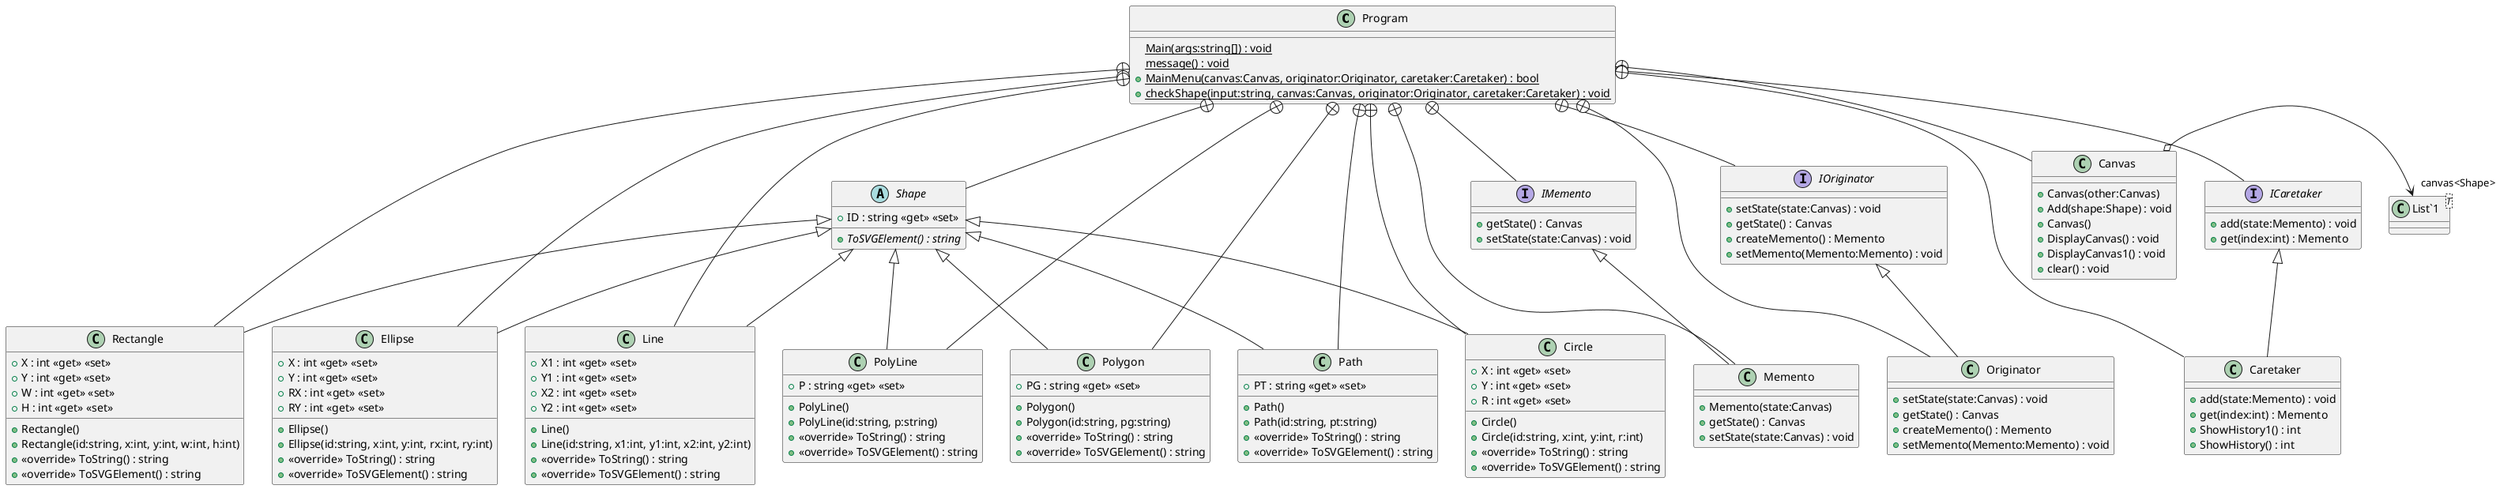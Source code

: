 @startuml
class Program {
    {static} Main(args:string[]) : void
    {static} message() : void
    + {static} MainMenu(canvas:Canvas, originator:Originator, caretaker:Caretaker) : bool
    + {static} checkShape(input:string, canvas:Canvas, originator:Originator, caretaker:Caretaker) : void
}
class Canvas {
    + Canvas(other:Canvas)
    + Add(shape:Shape) : void
    + Canvas()
    + DisplayCanvas() : void
    + DisplayCanvas1() : void
    + clear() : void
}
abstract class Shape {
    + ID : string <<get>> <<set>>
    + {abstract} ToSVGElement() : string
}
class Circle {
    + X : int <<get>> <<set>>
    + Y : int <<get>> <<set>>
    + R : int <<get>> <<set>>
    + Circle()
    + Circle(id:string, x:int, y:int, r:int)
    + <<override>> ToString() : string
    + <<override>> ToSVGElement() : string
}
class Rectangle {
    + X : int <<get>> <<set>>
    + Y : int <<get>> <<set>>
    + W : int <<get>> <<set>>
    + H : int <<get>> <<set>>
    + Rectangle()
    + Rectangle(id:string, x:int, y:int, w:int, h:int)
    + <<override>> ToString() : string
    + <<override>> ToSVGElement() : string
}
class Ellipse {
    + X : int <<get>> <<set>>
    + Y : int <<get>> <<set>>
    + RX : int <<get>> <<set>>
    + RY : int <<get>> <<set>>
    + Ellipse()
    + Ellipse(id:string, x:int, y:int, rx:int, ry:int)
    + <<override>> ToString() : string
    + <<override>> ToSVGElement() : string
}
class Line {
    + X1 : int <<get>> <<set>>
    + Y1 : int <<get>> <<set>>
    + X2 : int <<get>> <<set>>
    + Y2 : int <<get>> <<set>>
    + Line()
    + Line(id:string, x1:int, y1:int, x2:int, y2:int)
    + <<override>> ToString() : string
    + <<override>> ToSVGElement() : string
}
class PolyLine {
    + P : string <<get>> <<set>>
    + PolyLine()
    + PolyLine(id:string, p:string)
    + <<override>> ToString() : string
    + <<override>> ToSVGElement() : string
}
class Polygon {
    + PG : string <<get>> <<set>>
    + Polygon()
    + Polygon(id:string, pg:string)
    + <<override>> ToString() : string
    + <<override>> ToSVGElement() : string
}
class Path {
    + PT : string <<get>> <<set>>
    + Path()
    + Path(id:string, pt:string)
    + <<override>> ToString() : string
    + <<override>> ToSVGElement() : string
}
interface IMemento {
    + getState() : Canvas
    + setState(state:Canvas) : void
}
class Memento {
    + Memento(state:Canvas)
    + getState() : Canvas
    + setState(state:Canvas) : void
}
interface IOriginator {
    + setState(state:Canvas) : void
    + getState() : Canvas
    + createMemento() : Memento
    + setMemento(Memento:Memento) : void
}
class Originator {
    + setState(state:Canvas) : void
    + getState() : Canvas
    + createMemento() : Memento
    + setMemento(Memento:Memento) : void
}
interface ICaretaker {
    + add(state:Memento) : void
    + get(index:int) : Memento
}
class Caretaker {
    + add(state:Memento) : void
    + get(index:int) : Memento
    + ShowHistory1() : int
    + ShowHistory() : int
}
class "List`1"<T> {
}
Program +-- Canvas
Canvas o-> "canvas<Shape>" "List`1"
Program +-- Shape
Program +-- Circle
Shape <|-- Circle
Program +-- Rectangle
Shape <|-- Rectangle
Program +-- Ellipse
Shape <|-- Ellipse
Program +-- Line
Shape <|-- Line
Program +-- PolyLine
Shape <|-- PolyLine
Program +-- Polygon
Shape <|-- Polygon
Program +-- Path
Shape <|-- Path
Program +-- IMemento
Program +-- Memento
IMemento <|-- Memento
Program +-- IOriginator
Program +-- Originator
IOriginator <|-- Originator
Program +-- ICaretaker
Program +-- Caretaker
ICaretaker <|-- Caretaker
@enduml
